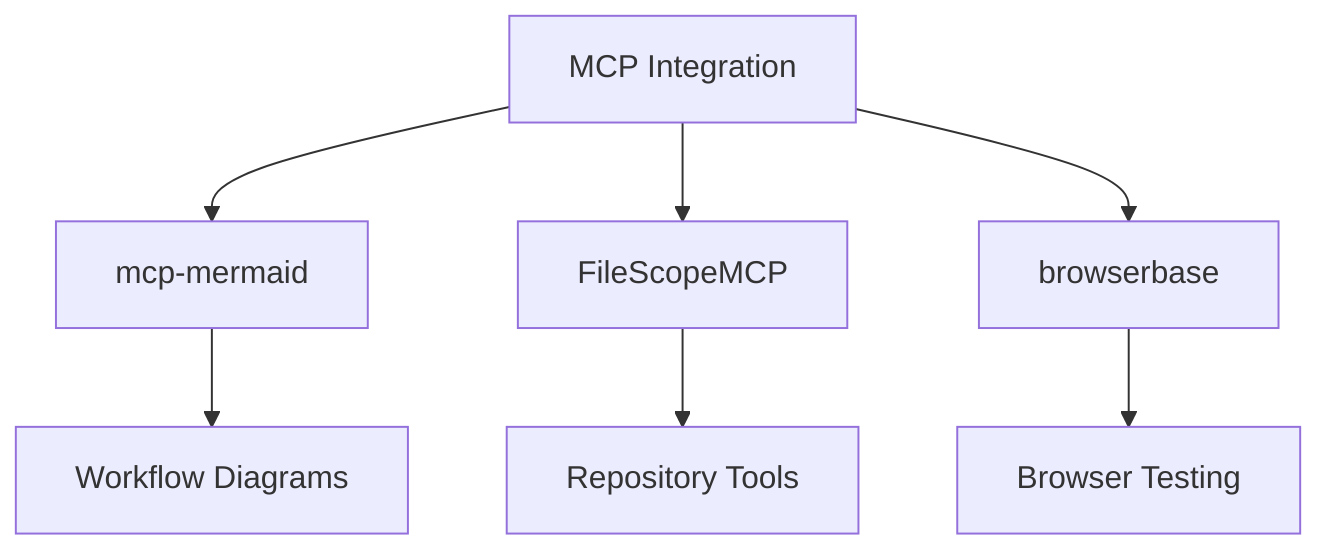 graph TD
  A[MCP Integration] --> B[mcp-mermaid]
  A --> C[FileScopeMCP]
  A --> D[browserbase]
  B --> E[Workflow Diagrams]
  C --> F[Repository Tools]
  D --> G[Browser Testing]